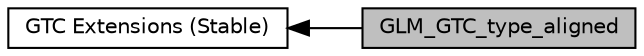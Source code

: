 digraph "GLM_GTC_type_aligned"
{
  edge [fontname="Helvetica",fontsize="10",labelfontname="Helvetica",labelfontsize="10"];
  node [fontname="Helvetica",fontsize="10",shape=box];
  rankdir=LR;
  Node2 [label="GTC Extensions (Stable)",height=0.2,width=0.4,color="black", fillcolor="white", style="filled",URL="$group__gtc.html",tooltip="Functions and types that the GLSL specification doesn't define, but useful to have for a C++ program."];
  Node1 [label="GLM_GTC_type_aligned",height=0.2,width=0.4,color="black", fillcolor="grey75", style="filled", fontcolor="black",tooltip="Aligned types. <glm/gtc/type_aligned.hpp> need to be included to use these features."];
  Node2->Node1 [shape=plaintext, dir="back", style="solid"];
}
